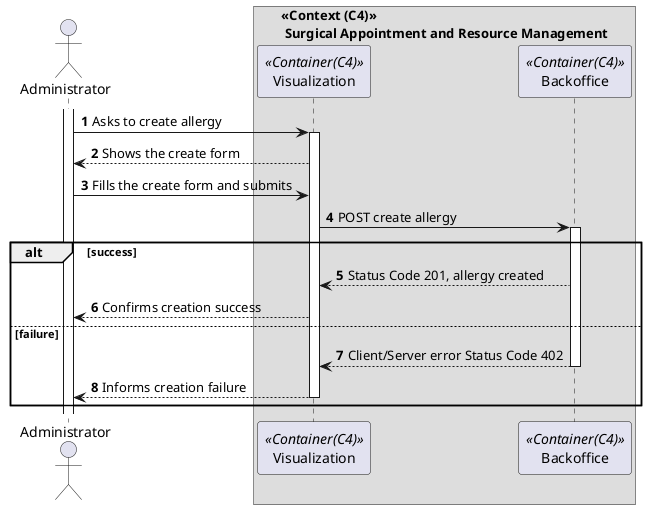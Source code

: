@startuml
'https://plantuml.com/sequence-diagram

autonumber

actor "Administrator" as admin


box "<<Context (C4)>>\n Surgical Appointment and Resource Management"

participant Visualization as ui <<Container(C4)>>
participant Backoffice as bo <<Container(C4)>>

activate admin

admin -> ui : Asks to create allergy

activate ui

ui --> admin : Shows the create form

admin -> ui: Fills the create form and submits


ui -> bo : POST create allergy

activate bo

alt success

bo --> ui : Status Code 201, allergy created

ui --> admin : Confirms creation success

else failure

bo --> ui:  Client/Server error Status Code 402

deactivate bo

ui --> admin: Informs creation failure

deactivate ui

end


@enduml